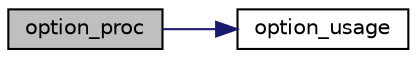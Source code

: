 digraph "option_proc"
{
  edge [fontname="Helvetica",fontsize="10",labelfontname="Helvetica",labelfontsize="10"];
  node [fontname="Helvetica",fontsize="10",shape=record];
  rankdir="LR";
  Node6 [label="option_proc",height=0.2,width=0.4,color="black", fillcolor="grey75", style="filled", fontcolor="black"];
  Node6 -> Node7 [color="midnightblue",fontsize="10",style="solid",fontname="Helvetica"];
  Node7 [label="option_usage",height=0.2,width=0.4,color="black", fillcolor="white", style="filled",URL="$d2/d87/option_8c.html#af94359401f22efe6a4d8fde3fe8e003d",tooltip="Writes the usage information. "];
}
